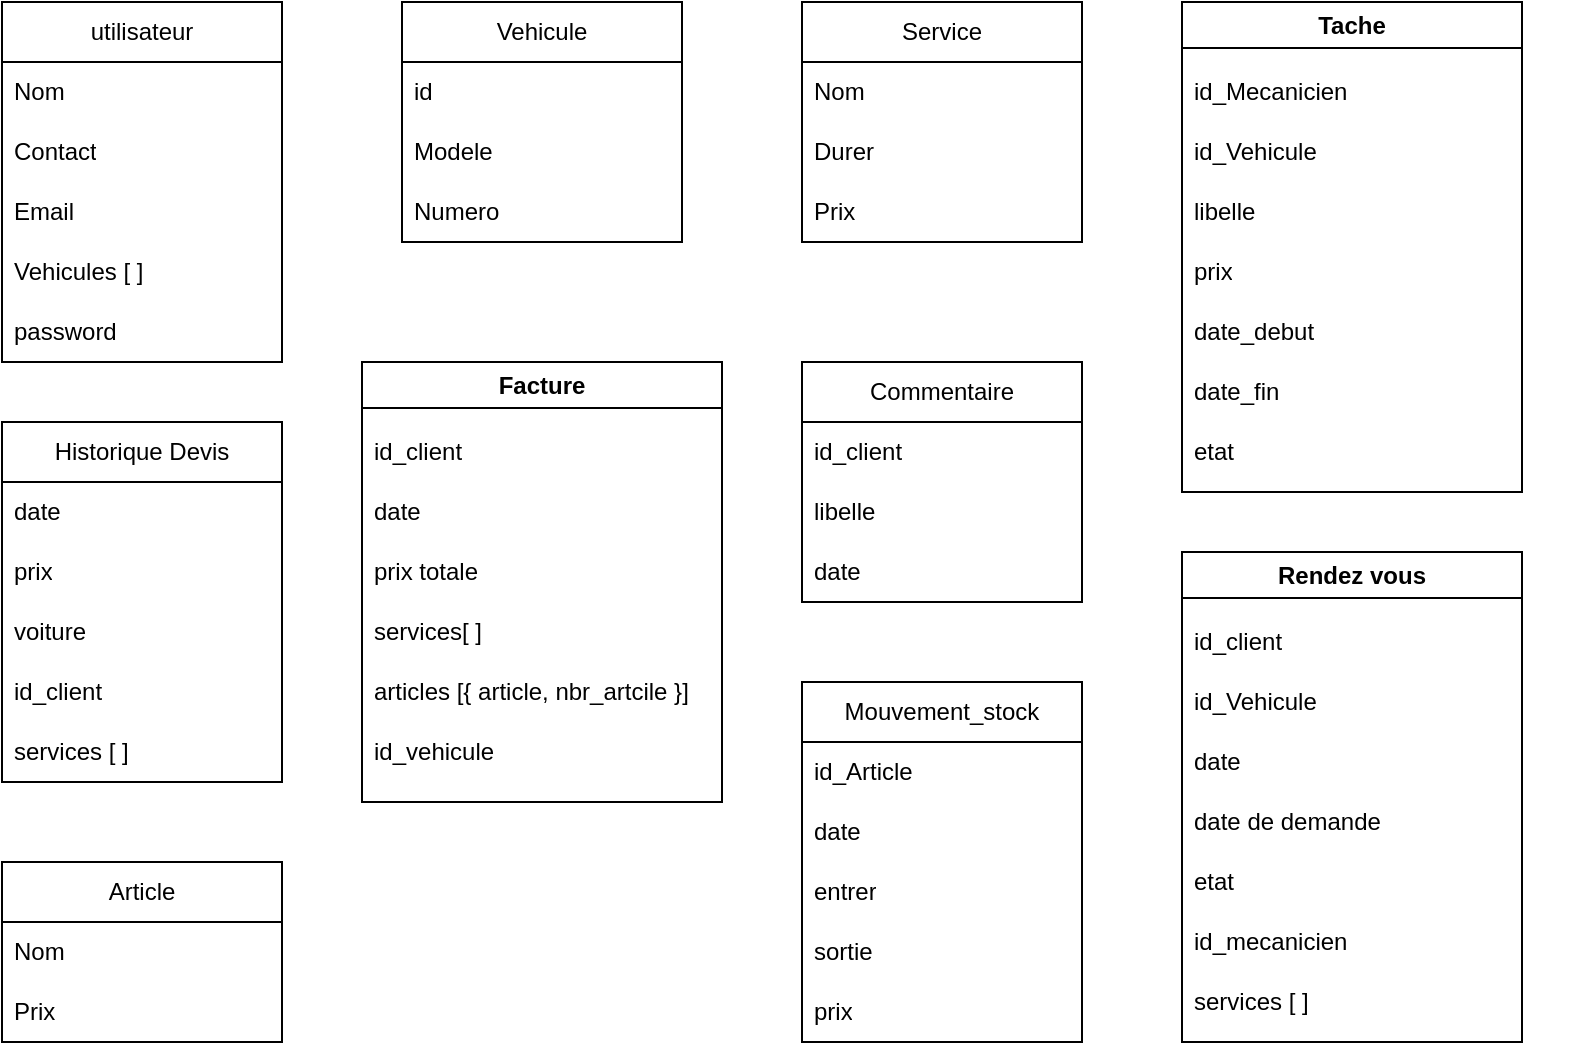 <mxfile version="26.1.0">
  <diagram name="Page-1" id="_H5e_2IG-SBM86hs5v_A">
    <mxGraphModel dx="1518" dy="614" grid="1" gridSize="10" guides="1" tooltips="1" connect="1" arrows="1" fold="1" page="1" pageScale="1" pageWidth="827" pageHeight="1169" math="0" shadow="0">
      <root>
        <mxCell id="0" />
        <mxCell id="1" parent="0" />
        <object label="utilisateur" bbbjk="" id="rAbnDMFFibOxpTv-ug3m-1">
          <mxCell style="swimlane;fontStyle=0;childLayout=stackLayout;horizontal=1;startSize=30;horizontalStack=0;resizeParent=1;resizeParentMax=0;resizeLast=0;collapsible=1;marginBottom=0;whiteSpace=wrap;html=1;" parent="1" vertex="1">
            <mxGeometry x="120" y="140" width="140" height="180" as="geometry">
              <mxRectangle x="120" y="140" width="70" height="30" as="alternateBounds" />
            </mxGeometry>
          </mxCell>
        </object>
        <mxCell id="rAbnDMFFibOxpTv-ug3m-2" value="Nom" style="text;strokeColor=none;fillColor=none;align=left;verticalAlign=middle;spacingLeft=4;spacingRight=4;overflow=hidden;points=[[0,0.5],[1,0.5]];portConstraint=eastwest;rotatable=0;whiteSpace=wrap;html=1;" parent="rAbnDMFFibOxpTv-ug3m-1" vertex="1">
          <mxGeometry y="30" width="140" height="30" as="geometry" />
        </mxCell>
        <mxCell id="rAbnDMFFibOxpTv-ug3m-3" value="Contact" style="text;strokeColor=none;fillColor=none;align=left;verticalAlign=middle;spacingLeft=4;spacingRight=4;overflow=hidden;points=[[0,0.5],[1,0.5]];portConstraint=eastwest;rotatable=0;whiteSpace=wrap;html=1;" parent="rAbnDMFFibOxpTv-ug3m-1" vertex="1">
          <mxGeometry y="60" width="140" height="30" as="geometry" />
        </mxCell>
        <mxCell id="rAbnDMFFibOxpTv-ug3m-4" value="Email" style="text;strokeColor=none;fillColor=none;align=left;verticalAlign=middle;spacingLeft=4;spacingRight=4;overflow=hidden;points=[[0,0.5],[1,0.5]];portConstraint=eastwest;rotatable=0;whiteSpace=wrap;html=1;" parent="rAbnDMFFibOxpTv-ug3m-1" vertex="1">
          <mxGeometry y="90" width="140" height="30" as="geometry" />
        </mxCell>
        <mxCell id="rAbnDMFFibOxpTv-ug3m-5" value="Vehicules [ ]" style="text;strokeColor=none;fillColor=none;align=left;verticalAlign=middle;spacingLeft=4;spacingRight=4;overflow=hidden;points=[[0,0.5],[1,0.5]];portConstraint=eastwest;rotatable=0;whiteSpace=wrap;html=1;" parent="rAbnDMFFibOxpTv-ug3m-1" vertex="1">
          <mxGeometry y="120" width="140" height="30" as="geometry" />
        </mxCell>
        <mxCell id="rAbnDMFFibOxpTv-ug3m-6" value="password" style="text;strokeColor=none;fillColor=none;align=left;verticalAlign=middle;spacingLeft=4;spacingRight=4;overflow=hidden;points=[[0,0.5],[1,0.5]];portConstraint=eastwest;rotatable=0;whiteSpace=wrap;html=1;" parent="rAbnDMFFibOxpTv-ug3m-1" vertex="1">
          <mxGeometry y="150" width="140" height="30" as="geometry" />
        </mxCell>
        <mxCell id="rAbnDMFFibOxpTv-ug3m-7" value="Vehicule" style="swimlane;fontStyle=0;childLayout=stackLayout;horizontal=1;startSize=30;horizontalStack=0;resizeParent=1;resizeParentMax=0;resizeLast=0;collapsible=1;marginBottom=0;whiteSpace=wrap;html=1;" parent="1" vertex="1">
          <mxGeometry x="320" y="140" width="140" height="120" as="geometry" />
        </mxCell>
        <mxCell id="rAbnDMFFibOxpTv-ug3m-8" value="id" style="text;strokeColor=none;fillColor=none;align=left;verticalAlign=middle;spacingLeft=4;spacingRight=4;overflow=hidden;points=[[0,0.5],[1,0.5]];portConstraint=eastwest;rotatable=0;whiteSpace=wrap;html=1;" parent="rAbnDMFFibOxpTv-ug3m-7" vertex="1">
          <mxGeometry y="30" width="140" height="30" as="geometry" />
        </mxCell>
        <mxCell id="rAbnDMFFibOxpTv-ug3m-9" value="Modele" style="text;strokeColor=none;fillColor=none;align=left;verticalAlign=middle;spacingLeft=4;spacingRight=4;overflow=hidden;points=[[0,0.5],[1,0.5]];portConstraint=eastwest;rotatable=0;whiteSpace=wrap;html=1;" parent="rAbnDMFFibOxpTv-ug3m-7" vertex="1">
          <mxGeometry y="60" width="140" height="30" as="geometry" />
        </mxCell>
        <mxCell id="rAbnDMFFibOxpTv-ug3m-10" value="Numero" style="text;strokeColor=none;fillColor=none;align=left;verticalAlign=middle;spacingLeft=4;spacingRight=4;overflow=hidden;points=[[0,0.5],[1,0.5]];portConstraint=eastwest;rotatable=0;whiteSpace=wrap;html=1;" parent="rAbnDMFFibOxpTv-ug3m-7" vertex="1">
          <mxGeometry y="90" width="140" height="30" as="geometry" />
        </mxCell>
        <mxCell id="rAbnDMFFibOxpTv-ug3m-11" value="Service" style="swimlane;fontStyle=0;childLayout=stackLayout;horizontal=1;startSize=30;horizontalStack=0;resizeParent=1;resizeParentMax=0;resizeLast=0;collapsible=1;marginBottom=0;whiteSpace=wrap;html=1;" parent="1" vertex="1">
          <mxGeometry x="520" y="140" width="140" height="120" as="geometry" />
        </mxCell>
        <mxCell id="rAbnDMFFibOxpTv-ug3m-12" value="Nom" style="text;strokeColor=none;fillColor=none;align=left;verticalAlign=middle;spacingLeft=4;spacingRight=4;overflow=hidden;points=[[0,0.5],[1,0.5]];portConstraint=eastwest;rotatable=0;whiteSpace=wrap;html=1;" parent="rAbnDMFFibOxpTv-ug3m-11" vertex="1">
          <mxGeometry y="30" width="140" height="30" as="geometry" />
        </mxCell>
        <mxCell id="rAbnDMFFibOxpTv-ug3m-13" value="Durer" style="text;strokeColor=none;fillColor=none;align=left;verticalAlign=middle;spacingLeft=4;spacingRight=4;overflow=hidden;points=[[0,0.5],[1,0.5]];portConstraint=eastwest;rotatable=0;whiteSpace=wrap;html=1;" parent="rAbnDMFFibOxpTv-ug3m-11" vertex="1">
          <mxGeometry y="60" width="140" height="30" as="geometry" />
        </mxCell>
        <mxCell id="rAbnDMFFibOxpTv-ug3m-14" value="Prix" style="text;strokeColor=none;fillColor=none;align=left;verticalAlign=middle;spacingLeft=4;spacingRight=4;overflow=hidden;points=[[0,0.5],[1,0.5]];portConstraint=eastwest;rotatable=0;whiteSpace=wrap;html=1;" parent="rAbnDMFFibOxpTv-ug3m-11" vertex="1">
          <mxGeometry y="90" width="140" height="30" as="geometry" />
        </mxCell>
        <mxCell id="rAbnDMFFibOxpTv-ug3m-26" value="Historique Devis" style="swimlane;fontStyle=0;childLayout=stackLayout;horizontal=1;startSize=30;horizontalStack=0;resizeParent=1;resizeParentMax=0;resizeLast=0;collapsible=1;marginBottom=0;whiteSpace=wrap;html=1;" parent="1" vertex="1">
          <mxGeometry x="120" y="350" width="140" height="180" as="geometry" />
        </mxCell>
        <mxCell id="rAbnDMFFibOxpTv-ug3m-27" value="date" style="text;strokeColor=none;fillColor=none;align=left;verticalAlign=middle;spacingLeft=4;spacingRight=4;overflow=hidden;points=[[0,0.5],[1,0.5]];portConstraint=eastwest;rotatable=0;whiteSpace=wrap;html=1;" parent="rAbnDMFFibOxpTv-ug3m-26" vertex="1">
          <mxGeometry y="30" width="140" height="30" as="geometry" />
        </mxCell>
        <mxCell id="rAbnDMFFibOxpTv-ug3m-28" value="prix" style="text;strokeColor=none;fillColor=none;align=left;verticalAlign=middle;spacingLeft=4;spacingRight=4;overflow=hidden;points=[[0,0.5],[1,0.5]];portConstraint=eastwest;rotatable=0;whiteSpace=wrap;html=1;" parent="rAbnDMFFibOxpTv-ug3m-26" vertex="1">
          <mxGeometry y="60" width="140" height="30" as="geometry" />
        </mxCell>
        <mxCell id="rAbnDMFFibOxpTv-ug3m-29" value="voiture" style="text;strokeColor=none;fillColor=none;align=left;verticalAlign=middle;spacingLeft=4;spacingRight=4;overflow=hidden;points=[[0,0.5],[1,0.5]];portConstraint=eastwest;rotatable=0;whiteSpace=wrap;html=1;" parent="rAbnDMFFibOxpTv-ug3m-26" vertex="1">
          <mxGeometry y="90" width="140" height="30" as="geometry" />
        </mxCell>
        <mxCell id="rAbnDMFFibOxpTv-ug3m-30" value="id_client" style="text;strokeColor=none;fillColor=none;align=left;verticalAlign=middle;spacingLeft=4;spacingRight=4;overflow=hidden;points=[[0,0.5],[1,0.5]];portConstraint=eastwest;rotatable=0;whiteSpace=wrap;html=1;" parent="rAbnDMFFibOxpTv-ug3m-26" vertex="1">
          <mxGeometry y="120" width="140" height="30" as="geometry" />
        </mxCell>
        <mxCell id="rAbnDMFFibOxpTv-ug3m-31" value="services [ ]" style="text;strokeColor=none;fillColor=none;align=left;verticalAlign=middle;spacingLeft=4;spacingRight=4;overflow=hidden;points=[[0,0.5],[1,0.5]];portConstraint=eastwest;rotatable=0;whiteSpace=wrap;html=1;" parent="rAbnDMFFibOxpTv-ug3m-26" vertex="1">
          <mxGeometry y="150" width="140" height="30" as="geometry" />
        </mxCell>
        <mxCell id="rAbnDMFFibOxpTv-ug3m-37" value="Commentaire" style="swimlane;fontStyle=0;childLayout=stackLayout;horizontal=1;startSize=30;horizontalStack=0;resizeParent=1;resizeParentMax=0;resizeLast=0;collapsible=1;marginBottom=0;whiteSpace=wrap;html=1;" parent="1" vertex="1">
          <mxGeometry x="520" y="320" width="140" height="120" as="geometry" />
        </mxCell>
        <mxCell id="rAbnDMFFibOxpTv-ug3m-38" value="id_client" style="text;strokeColor=none;fillColor=none;align=left;verticalAlign=middle;spacingLeft=4;spacingRight=4;overflow=hidden;points=[[0,0.5],[1,0.5]];portConstraint=eastwest;rotatable=0;whiteSpace=wrap;html=1;" parent="rAbnDMFFibOxpTv-ug3m-37" vertex="1">
          <mxGeometry y="30" width="140" height="30" as="geometry" />
        </mxCell>
        <mxCell id="rAbnDMFFibOxpTv-ug3m-39" value="libelle" style="text;strokeColor=none;fillColor=none;align=left;verticalAlign=middle;spacingLeft=4;spacingRight=4;overflow=hidden;points=[[0,0.5],[1,0.5]];portConstraint=eastwest;rotatable=0;whiteSpace=wrap;html=1;" parent="rAbnDMFFibOxpTv-ug3m-37" vertex="1">
          <mxGeometry y="60" width="140" height="30" as="geometry" />
        </mxCell>
        <mxCell id="rAbnDMFFibOxpTv-ug3m-40" value="date" style="text;strokeColor=none;fillColor=none;align=left;verticalAlign=middle;spacingLeft=4;spacingRight=4;overflow=hidden;points=[[0,0.5],[1,0.5]];portConstraint=eastwest;rotatable=0;whiteSpace=wrap;html=1;" parent="rAbnDMFFibOxpTv-ug3m-37" vertex="1">
          <mxGeometry y="90" width="140" height="30" as="geometry" />
        </mxCell>
        <mxCell id="rAbnDMFFibOxpTv-ug3m-48" value="Article" style="swimlane;fontStyle=0;childLayout=stackLayout;horizontal=1;startSize=30;horizontalStack=0;resizeParent=1;resizeParentMax=0;resizeLast=0;collapsible=1;marginBottom=0;whiteSpace=wrap;html=1;" parent="1" vertex="1">
          <mxGeometry x="120" y="570" width="140" height="90" as="geometry" />
        </mxCell>
        <mxCell id="rAbnDMFFibOxpTv-ug3m-49" value="Nom" style="text;strokeColor=none;fillColor=none;align=left;verticalAlign=middle;spacingLeft=4;spacingRight=4;overflow=hidden;points=[[0,0.5],[1,0.5]];portConstraint=eastwest;rotatable=0;whiteSpace=wrap;html=1;" parent="rAbnDMFFibOxpTv-ug3m-48" vertex="1">
          <mxGeometry y="30" width="140" height="30" as="geometry" />
        </mxCell>
        <mxCell id="rAbnDMFFibOxpTv-ug3m-50" value="Prix" style="text;strokeColor=none;fillColor=none;align=left;verticalAlign=middle;spacingLeft=4;spacingRight=4;overflow=hidden;points=[[0,0.5],[1,0.5]];portConstraint=eastwest;rotatable=0;whiteSpace=wrap;html=1;" parent="rAbnDMFFibOxpTv-ug3m-48" vertex="1">
          <mxGeometry y="60" width="140" height="30" as="geometry" />
        </mxCell>
        <mxCell id="rAbnDMFFibOxpTv-ug3m-51" value="Mouvement_stock" style="swimlane;fontStyle=0;childLayout=stackLayout;horizontal=1;startSize=30;horizontalStack=0;resizeParent=1;resizeParentMax=0;resizeLast=0;collapsible=1;marginBottom=0;whiteSpace=wrap;html=1;" parent="1" vertex="1">
          <mxGeometry x="520" y="480" width="140" height="180" as="geometry" />
        </mxCell>
        <mxCell id="rAbnDMFFibOxpTv-ug3m-52" value="id_Article" style="text;strokeColor=none;fillColor=none;align=left;verticalAlign=middle;spacingLeft=4;spacingRight=4;overflow=hidden;points=[[0,0.5],[1,0.5]];portConstraint=eastwest;rotatable=0;whiteSpace=wrap;html=1;" parent="rAbnDMFFibOxpTv-ug3m-51" vertex="1">
          <mxGeometry y="30" width="140" height="30" as="geometry" />
        </mxCell>
        <mxCell id="rAbnDMFFibOxpTv-ug3m-53" value="date" style="text;strokeColor=none;fillColor=none;align=left;verticalAlign=middle;spacingLeft=4;spacingRight=4;overflow=hidden;points=[[0,0.5],[1,0.5]];portConstraint=eastwest;rotatable=0;whiteSpace=wrap;html=1;" parent="rAbnDMFFibOxpTv-ug3m-51" vertex="1">
          <mxGeometry y="60" width="140" height="30" as="geometry" />
        </mxCell>
        <mxCell id="rAbnDMFFibOxpTv-ug3m-54" value="entrer" style="text;strokeColor=none;fillColor=none;align=left;verticalAlign=middle;spacingLeft=4;spacingRight=4;overflow=hidden;points=[[0,0.5],[1,0.5]];portConstraint=eastwest;rotatable=0;whiteSpace=wrap;html=1;" parent="rAbnDMFFibOxpTv-ug3m-51" vertex="1">
          <mxGeometry y="90" width="140" height="30" as="geometry" />
        </mxCell>
        <mxCell id="rAbnDMFFibOxpTv-ug3m-55" value="sortie" style="text;strokeColor=none;fillColor=none;align=left;verticalAlign=middle;spacingLeft=4;spacingRight=4;overflow=hidden;points=[[0,0.5],[1,0.5]];portConstraint=eastwest;rotatable=0;whiteSpace=wrap;html=1;" parent="rAbnDMFFibOxpTv-ug3m-51" vertex="1">
          <mxGeometry y="120" width="140" height="30" as="geometry" />
        </mxCell>
        <mxCell id="rAbnDMFFibOxpTv-ug3m-56" value="prix" style="text;strokeColor=none;fillColor=none;align=left;verticalAlign=middle;spacingLeft=4;spacingRight=4;overflow=hidden;points=[[0,0.5],[1,0.5]];portConstraint=eastwest;rotatable=0;whiteSpace=wrap;html=1;" parent="rAbnDMFFibOxpTv-ug3m-51" vertex="1">
          <mxGeometry y="150" width="140" height="30" as="geometry" />
        </mxCell>
        <mxCell id="rAbnDMFFibOxpTv-ug3m-64" value="Facture" style="swimlane;whiteSpace=wrap;html=1;startSize=23;" parent="1" vertex="1">
          <mxGeometry x="300" y="320" width="180" height="220" as="geometry" />
        </mxCell>
        <mxCell id="rAbnDMFFibOxpTv-ug3m-33" value="id_client" style="text;strokeColor=none;fillColor=none;align=left;verticalAlign=middle;spacingLeft=4;spacingRight=4;overflow=hidden;points=[[0,0.5],[1,0.5]];portConstraint=eastwest;rotatable=0;whiteSpace=wrap;html=1;" parent="rAbnDMFFibOxpTv-ug3m-64" vertex="1">
          <mxGeometry y="30" width="200" height="30" as="geometry" />
        </mxCell>
        <mxCell id="rAbnDMFFibOxpTv-ug3m-34" value="date" style="text;strokeColor=none;fillColor=none;align=left;verticalAlign=middle;spacingLeft=4;spacingRight=4;overflow=hidden;points=[[0,0.5],[1,0.5]];portConstraint=eastwest;rotatable=0;whiteSpace=wrap;html=1;" parent="rAbnDMFFibOxpTv-ug3m-64" vertex="1">
          <mxGeometry y="60" width="200" height="30" as="geometry" />
        </mxCell>
        <mxCell id="rAbnDMFFibOxpTv-ug3m-35" value="prix totale" style="text;strokeColor=none;fillColor=none;align=left;verticalAlign=middle;spacingLeft=4;spacingRight=4;overflow=hidden;points=[[0,0.5],[1,0.5]];portConstraint=eastwest;rotatable=0;whiteSpace=wrap;html=1;" parent="rAbnDMFFibOxpTv-ug3m-64" vertex="1">
          <mxGeometry y="90" width="200" height="30" as="geometry" />
        </mxCell>
        <mxCell id="rAbnDMFFibOxpTv-ug3m-36" value="services[ ]" style="text;strokeColor=none;fillColor=none;align=left;verticalAlign=middle;spacingLeft=4;spacingRight=4;overflow=hidden;points=[[0,0.5],[1,0.5]];portConstraint=eastwest;rotatable=0;whiteSpace=wrap;html=1;" parent="rAbnDMFFibOxpTv-ug3m-64" vertex="1">
          <mxGeometry y="120" width="200" height="30" as="geometry" />
        </mxCell>
        <mxCell id="rAbnDMFFibOxpTv-ug3m-65" value="articles [{ article, nbr_artcile }]" style="text;strokeColor=none;fillColor=none;align=left;verticalAlign=middle;spacingLeft=4;spacingRight=4;overflow=hidden;points=[[0,0.5],[1,0.5]];portConstraint=eastwest;rotatable=0;whiteSpace=wrap;html=1;" parent="rAbnDMFFibOxpTv-ug3m-64" vertex="1">
          <mxGeometry y="150" width="200" height="30" as="geometry" />
        </mxCell>
        <mxCell id="rAbnDMFFibOxpTv-ug3m-66" value="id_vehicule" style="text;strokeColor=none;fillColor=none;align=left;verticalAlign=middle;spacingLeft=4;spacingRight=4;overflow=hidden;points=[[0,0.5],[1,0.5]];portConstraint=eastwest;rotatable=0;whiteSpace=wrap;html=1;" parent="rAbnDMFFibOxpTv-ug3m-64" vertex="1">
          <mxGeometry y="180" width="200" height="30" as="geometry" />
        </mxCell>
        <mxCell id="YUo6izNbkVLycl7jryWR-7" value="Tache" style="swimlane;whiteSpace=wrap;html=1;startSize=23;" parent="1" vertex="1">
          <mxGeometry x="710" y="140" width="170" height="245" as="geometry" />
        </mxCell>
        <mxCell id="YUo6izNbkVLycl7jryWR-8" value="id_Mecanicien" style="text;strokeColor=none;fillColor=none;align=left;verticalAlign=middle;spacingLeft=4;spacingRight=4;overflow=hidden;points=[[0,0.5],[1,0.5]];portConstraint=eastwest;rotatable=0;whiteSpace=wrap;html=1;" parent="YUo6izNbkVLycl7jryWR-7" vertex="1">
          <mxGeometry y="30" width="200" height="30" as="geometry" />
        </mxCell>
        <mxCell id="YUo6izNbkVLycl7jryWR-9" value="id_Vehicule" style="text;strokeColor=none;fillColor=none;align=left;verticalAlign=middle;spacingLeft=4;spacingRight=4;overflow=hidden;points=[[0,0.5],[1,0.5]];portConstraint=eastwest;rotatable=0;whiteSpace=wrap;html=1;" parent="YUo6izNbkVLycl7jryWR-7" vertex="1">
          <mxGeometry y="60" width="200" height="30" as="geometry" />
        </mxCell>
        <mxCell id="YUo6izNbkVLycl7jryWR-10" value="libelle" style="text;strokeColor=none;fillColor=none;align=left;verticalAlign=middle;spacingLeft=4;spacingRight=4;overflow=hidden;points=[[0,0.5],[1,0.5]];portConstraint=eastwest;rotatable=0;whiteSpace=wrap;html=1;" parent="YUo6izNbkVLycl7jryWR-7" vertex="1">
          <mxGeometry y="90" width="200" height="30" as="geometry" />
        </mxCell>
        <mxCell id="YUo6izNbkVLycl7jryWR-11" value="prix" style="text;strokeColor=none;fillColor=none;align=left;verticalAlign=middle;spacingLeft=4;spacingRight=4;overflow=hidden;points=[[0,0.5],[1,0.5]];portConstraint=eastwest;rotatable=0;whiteSpace=wrap;html=1;" parent="YUo6izNbkVLycl7jryWR-7" vertex="1">
          <mxGeometry y="120" width="200" height="30" as="geometry" />
        </mxCell>
        <mxCell id="YUo6izNbkVLycl7jryWR-12" value="date_debut" style="text;strokeColor=none;fillColor=none;align=left;verticalAlign=middle;spacingLeft=4;spacingRight=4;overflow=hidden;points=[[0,0.5],[1,0.5]];portConstraint=eastwest;rotatable=0;whiteSpace=wrap;html=1;" parent="YUo6izNbkVLycl7jryWR-7" vertex="1">
          <mxGeometry y="150" width="200" height="30" as="geometry" />
        </mxCell>
        <mxCell id="YUo6izNbkVLycl7jryWR-13" value="date_fin" style="text;strokeColor=none;fillColor=none;align=left;verticalAlign=middle;spacingLeft=4;spacingRight=4;overflow=hidden;points=[[0,0.5],[1,0.5]];portConstraint=eastwest;rotatable=0;whiteSpace=wrap;html=1;" parent="YUo6izNbkVLycl7jryWR-7" vertex="1">
          <mxGeometry y="180" width="200" height="30" as="geometry" />
        </mxCell>
        <mxCell id="--efff9B4BrvVe_cVaOT-2" value="etat" style="text;strokeColor=none;fillColor=none;align=left;verticalAlign=middle;spacingLeft=4;spacingRight=4;overflow=hidden;points=[[0,0.5],[1,0.5]];portConstraint=eastwest;rotatable=0;whiteSpace=wrap;html=1;" parent="YUo6izNbkVLycl7jryWR-7" vertex="1">
          <mxGeometry y="210" width="200" height="30" as="geometry" />
        </mxCell>
        <mxCell id="d89MtPfp1Q1h2A21_nVj-1" value="Rendez vous" style="swimlane;whiteSpace=wrap;html=1;startSize=23;" vertex="1" parent="1">
          <mxGeometry x="710" y="415" width="170" height="245" as="geometry" />
        </mxCell>
        <mxCell id="d89MtPfp1Q1h2A21_nVj-2" value="id_client" style="text;strokeColor=none;fillColor=none;align=left;verticalAlign=middle;spacingLeft=4;spacingRight=4;overflow=hidden;points=[[0,0.5],[1,0.5]];portConstraint=eastwest;rotatable=0;whiteSpace=wrap;html=1;" vertex="1" parent="d89MtPfp1Q1h2A21_nVj-1">
          <mxGeometry y="30" width="200" height="30" as="geometry" />
        </mxCell>
        <mxCell id="d89MtPfp1Q1h2A21_nVj-3" value="id_Vehicule" style="text;strokeColor=none;fillColor=none;align=left;verticalAlign=middle;spacingLeft=4;spacingRight=4;overflow=hidden;points=[[0,0.5],[1,0.5]];portConstraint=eastwest;rotatable=0;whiteSpace=wrap;html=1;" vertex="1" parent="d89MtPfp1Q1h2A21_nVj-1">
          <mxGeometry y="60" width="200" height="30" as="geometry" />
        </mxCell>
        <mxCell id="d89MtPfp1Q1h2A21_nVj-4" value="date" style="text;strokeColor=none;fillColor=none;align=left;verticalAlign=middle;spacingLeft=4;spacingRight=4;overflow=hidden;points=[[0,0.5],[1,0.5]];portConstraint=eastwest;rotatable=0;whiteSpace=wrap;html=1;" vertex="1" parent="d89MtPfp1Q1h2A21_nVj-1">
          <mxGeometry y="90" width="200" height="30" as="geometry" />
        </mxCell>
        <mxCell id="d89MtPfp1Q1h2A21_nVj-5" value="date de demande" style="text;strokeColor=none;fillColor=none;align=left;verticalAlign=middle;spacingLeft=4;spacingRight=4;overflow=hidden;points=[[0,0.5],[1,0.5]];portConstraint=eastwest;rotatable=0;whiteSpace=wrap;html=1;" vertex="1" parent="d89MtPfp1Q1h2A21_nVj-1">
          <mxGeometry y="120" width="200" height="30" as="geometry" />
        </mxCell>
        <mxCell id="d89MtPfp1Q1h2A21_nVj-6" value="etat" style="text;strokeColor=none;fillColor=none;align=left;verticalAlign=middle;spacingLeft=4;spacingRight=4;overflow=hidden;points=[[0,0.5],[1,0.5]];portConstraint=eastwest;rotatable=0;whiteSpace=wrap;html=1;" vertex="1" parent="d89MtPfp1Q1h2A21_nVj-1">
          <mxGeometry y="150" width="200" height="30" as="geometry" />
        </mxCell>
        <mxCell id="d89MtPfp1Q1h2A21_nVj-7" value="id_mecanicien" style="text;strokeColor=none;fillColor=none;align=left;verticalAlign=middle;spacingLeft=4;spacingRight=4;overflow=hidden;points=[[0,0.5],[1,0.5]];portConstraint=eastwest;rotatable=0;whiteSpace=wrap;html=1;" vertex="1" parent="d89MtPfp1Q1h2A21_nVj-1">
          <mxGeometry y="180" width="200" height="30" as="geometry" />
        </mxCell>
        <mxCell id="d89MtPfp1Q1h2A21_nVj-8" value="services [ ]" style="text;strokeColor=none;fillColor=none;align=left;verticalAlign=middle;spacingLeft=4;spacingRight=4;overflow=hidden;points=[[0,0.5],[1,0.5]];portConstraint=eastwest;rotatable=0;whiteSpace=wrap;html=1;" vertex="1" parent="d89MtPfp1Q1h2A21_nVj-1">
          <mxGeometry y="210" width="200" height="30" as="geometry" />
        </mxCell>
      </root>
    </mxGraphModel>
  </diagram>
</mxfile>
